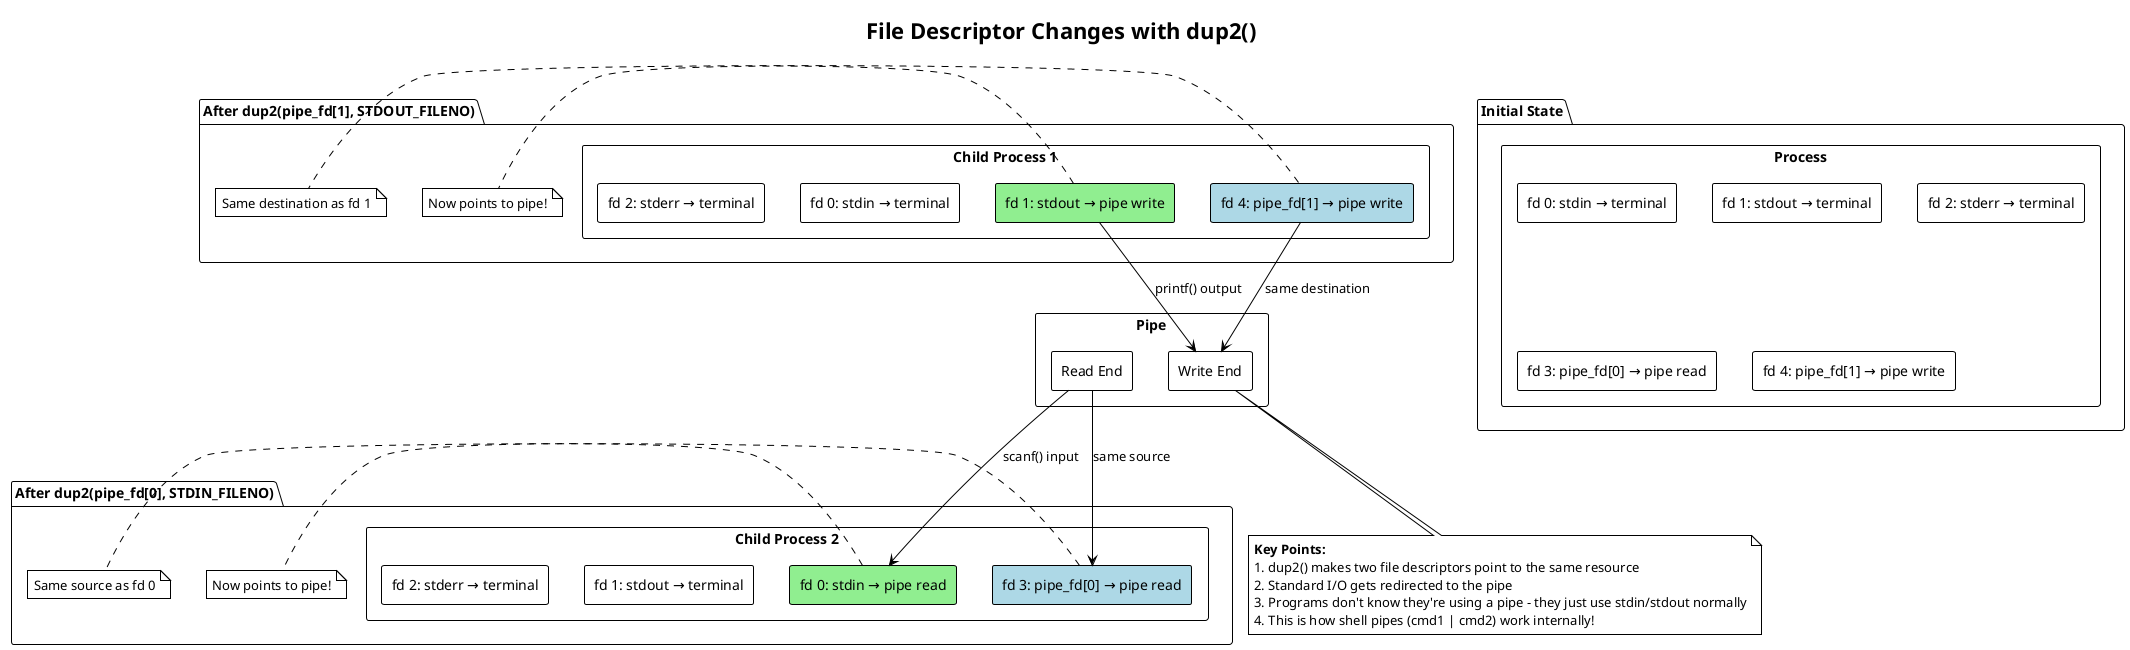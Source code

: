 @startuml fd_changes
!theme plain
title File Descriptor Changes with dup2()

package "Initial State" {
  rectangle "Process" as P1 {
    rectangle "fd 0: stdin → terminal" as fd0_1
    rectangle "fd 1: stdout → terminal" as fd1_1  
    rectangle "fd 2: stderr → terminal" as fd2_1
    rectangle "fd 3: pipe_fd[0] → pipe read" as fd3_1
    rectangle "fd 4: pipe_fd[1] → pipe write" as fd4_1
  }
}

package "After dup2(pipe_fd[1], STDOUT_FILENO)" {
  rectangle "Child Process 1" as P2 {
    rectangle "fd 0: stdin → terminal" as fd0_2
    rectangle "fd 1: stdout → pipe write" as fd1_2 #lightgreen
    rectangle "fd 2: stderr → terminal" as fd2_2
    rectangle "fd 4: pipe_fd[1] → pipe write" as fd4_2 #lightblue
  }
  note right of fd1_2 : Now points to pipe!
  note right of fd4_2 : Same destination as fd 1
}

package "After dup2(pipe_fd[0], STDIN_FILENO)" {
  rectangle "Child Process 2" as P3 {
    rectangle "fd 0: stdin → pipe read" as fd0_3 #lightgreen
    rectangle "fd 1: stdout → terminal" as fd1_3
    rectangle "fd 2: stderr → terminal" as fd2_3
    rectangle "fd 3: pipe_fd[0] → pipe read" as fd3_3 #lightblue
  }
  note right of fd0_3 : Now points to pipe!
  note right of fd3_3 : Same source as fd 0
}

rectangle "Pipe" as Pipe {
  rectangle "Read End" as PipeRead
  rectangle "Write End" as PipeWrite
}

fd1_2 --> PipeWrite : printf() output
fd4_2 --> PipeWrite : same destination
PipeRead --> fd0_3 : scanf() input
PipeRead --> fd3_3 : same source

note bottom
**Key Points:**
1. dup2() makes two file descriptors point to the same resource
2. Standard I/O gets redirected to the pipe
3. Programs don't know they're using a pipe - they just use stdin/stdout normally
4. This is how shell pipes (cmd1 | cmd2) work internally!
end note

@enduml
